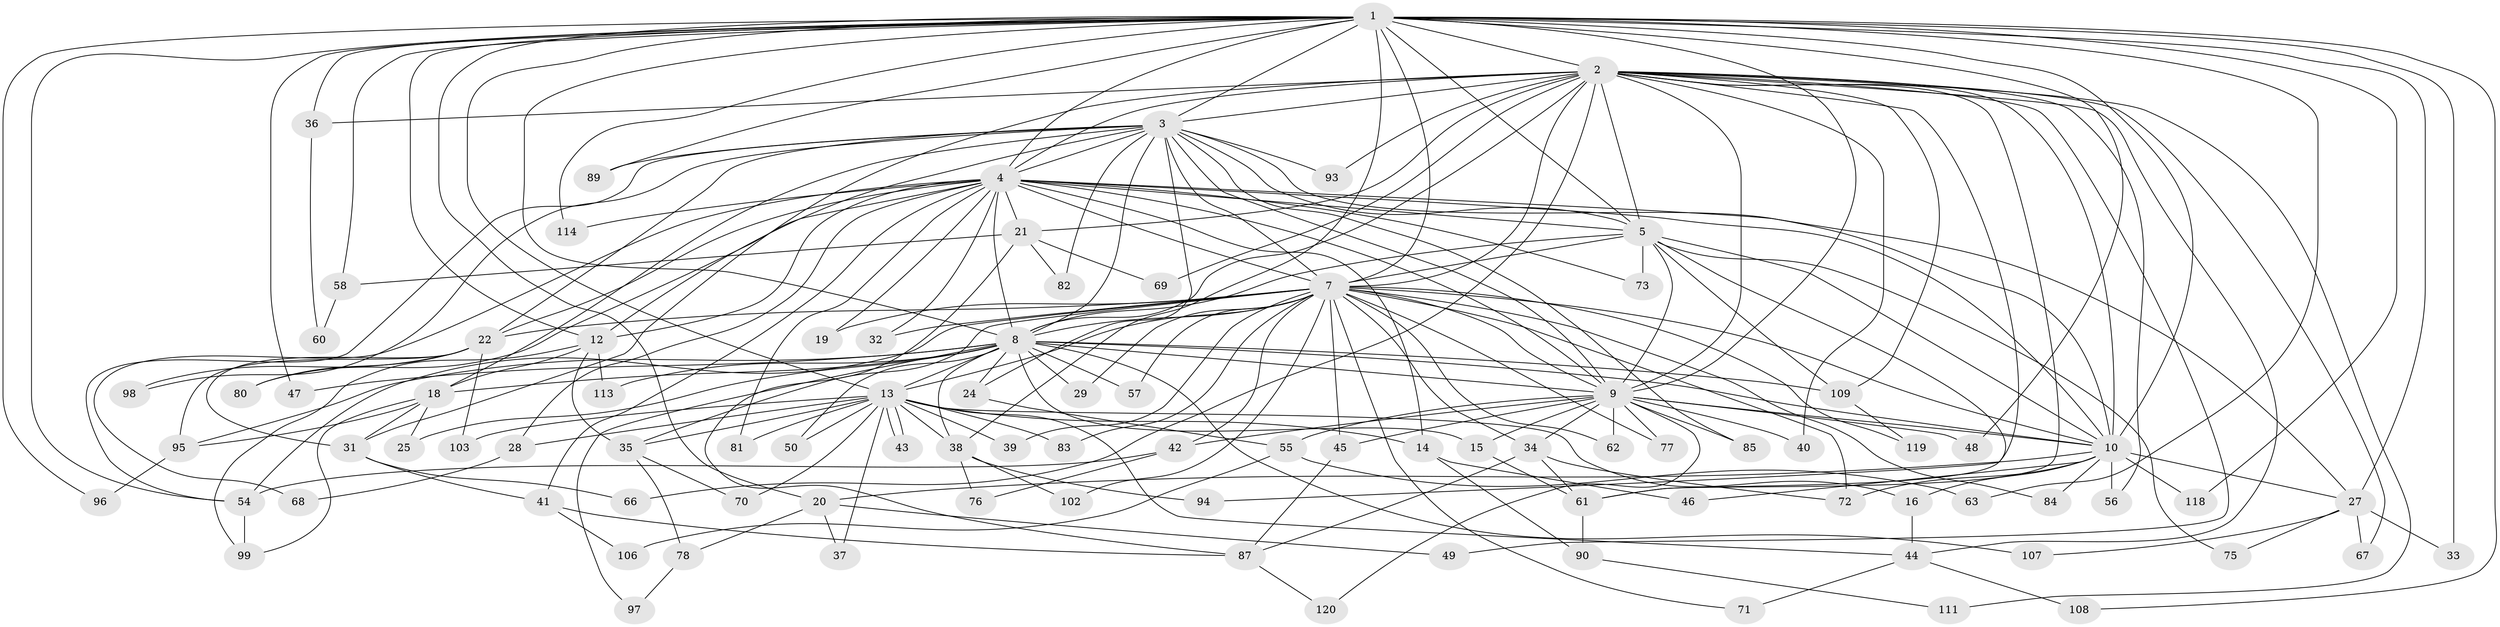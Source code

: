 // original degree distribution, {18: 0.008333333333333333, 24: 0.016666666666666666, 20: 0.008333333333333333, 14: 0.008333333333333333, 17: 0.016666666666666666, 27: 0.008333333333333333, 26: 0.008333333333333333, 21: 0.008333333333333333, 6: 0.025, 7: 0.025, 16: 0.008333333333333333, 4: 0.09166666666666666, 3: 0.15, 2: 0.5583333333333333, 5: 0.058333333333333334}
// Generated by graph-tools (version 1.1) at 2025/11/02/27/25 16:11:08]
// undirected, 93 vertices, 223 edges
graph export_dot {
graph [start="1"]
  node [color=gray90,style=filled];
  1 [super="+6"];
  2 [super="+23"];
  3 [super="+115"];
  4 [super="+17"];
  5 [super="+110"];
  7 [super="+11"];
  8 [super="+79"];
  9 [super="+26"];
  10 [super="+53"];
  12 [super="+86"];
  13 [super="+30"];
  14;
  15;
  16;
  18 [super="+59"];
  19;
  20;
  21 [super="+116"];
  22 [super="+74"];
  24;
  25;
  27 [super="+105"];
  28;
  29;
  31 [super="+100"];
  32;
  33;
  34 [super="+64"];
  35 [super="+117"];
  36;
  37;
  38 [super="+52"];
  39;
  40;
  41;
  42 [super="+91"];
  43;
  44 [super="+51"];
  45;
  46;
  47;
  48;
  49;
  50;
  54;
  55;
  56;
  57;
  58;
  60;
  61 [super="+65"];
  62;
  63;
  66;
  67;
  68;
  69;
  70;
  71;
  72 [super="+92"];
  73;
  75;
  76;
  77;
  78;
  80;
  81;
  82;
  83;
  84;
  85;
  87 [super="+88"];
  89;
  90;
  93;
  94;
  95 [super="+101"];
  96;
  97;
  98;
  99 [super="+104"];
  102;
  103;
  106;
  107;
  108;
  109 [super="+112"];
  111;
  113;
  114;
  118;
  119;
  120;
  1 -- 2 [weight=2];
  1 -- 3 [weight=2];
  1 -- 4 [weight=2];
  1 -- 5 [weight=2];
  1 -- 7 [weight=2];
  1 -- 8 [weight=2];
  1 -- 9 [weight=2];
  1 -- 10 [weight=2];
  1 -- 12;
  1 -- 20;
  1 -- 27;
  1 -- 33;
  1 -- 89;
  1 -- 108;
  1 -- 114;
  1 -- 118;
  1 -- 96;
  1 -- 36;
  1 -- 38;
  1 -- 47;
  1 -- 48;
  1 -- 54;
  1 -- 58;
  1 -- 63;
  1 -- 13;
  2 -- 3;
  2 -- 4;
  2 -- 5;
  2 -- 7;
  2 -- 8 [weight=2];
  2 -- 9 [weight=2];
  2 -- 10;
  2 -- 21;
  2 -- 31;
  2 -- 36;
  2 -- 40;
  2 -- 49;
  2 -- 56;
  2 -- 61;
  2 -- 66;
  2 -- 69;
  2 -- 93;
  2 -- 94;
  2 -- 109;
  2 -- 111;
  2 -- 44;
  2 -- 67;
  3 -- 4;
  3 -- 5 [weight=2];
  3 -- 7;
  3 -- 8;
  3 -- 9;
  3 -- 10;
  3 -- 12;
  3 -- 18;
  3 -- 22;
  3 -- 24;
  3 -- 82;
  3 -- 85;
  3 -- 89;
  3 -- 93;
  3 -- 98;
  3 -- 54;
  4 -- 5;
  4 -- 7 [weight=2];
  4 -- 8;
  4 -- 9 [weight=2];
  4 -- 10;
  4 -- 14;
  4 -- 19;
  4 -- 21;
  4 -- 32;
  4 -- 41;
  4 -- 68;
  4 -- 73;
  4 -- 80;
  4 -- 81;
  4 -- 114;
  4 -- 28;
  4 -- 12;
  4 -- 27;
  4 -- 22;
  5 -- 7;
  5 -- 8;
  5 -- 9;
  5 -- 10;
  5 -- 73;
  5 -- 75;
  5 -- 109;
  5 -- 61;
  7 -- 8 [weight=2];
  7 -- 9;
  7 -- 10;
  7 -- 19;
  7 -- 29;
  7 -- 32;
  7 -- 34;
  7 -- 39;
  7 -- 42;
  7 -- 45;
  7 -- 54;
  7 -- 57;
  7 -- 62;
  7 -- 71;
  7 -- 77;
  7 -- 83;
  7 -- 84;
  7 -- 102;
  7 -- 119;
  7 -- 35;
  7 -- 22;
  7 -- 13;
  7 -- 72;
  8 -- 9;
  8 -- 10 [weight=2];
  8 -- 13;
  8 -- 15;
  8 -- 18;
  8 -- 24;
  8 -- 25;
  8 -- 29;
  8 -- 47;
  8 -- 50;
  8 -- 57;
  8 -- 97;
  8 -- 107;
  8 -- 109;
  8 -- 113;
  8 -- 38;
  8 -- 95;
  9 -- 10;
  9 -- 15;
  9 -- 34;
  9 -- 40;
  9 -- 42;
  9 -- 45;
  9 -- 55;
  9 -- 62;
  9 -- 77;
  9 -- 85;
  9 -- 120;
  9 -- 48;
  10 -- 16;
  10 -- 20;
  10 -- 27;
  10 -- 46;
  10 -- 56;
  10 -- 84;
  10 -- 118;
  10 -- 72;
  12 -- 35;
  12 -- 113;
  12 -- 18;
  12 -- 99;
  13 -- 14;
  13 -- 16;
  13 -- 28;
  13 -- 38;
  13 -- 39;
  13 -- 43;
  13 -- 43;
  13 -- 44;
  13 -- 50;
  13 -- 70;
  13 -- 81;
  13 -- 83;
  13 -- 103;
  13 -- 37;
  13 -- 35;
  14 -- 46;
  14 -- 90;
  15 -- 61;
  16 -- 44;
  18 -- 25;
  18 -- 95;
  18 -- 99;
  18 -- 31;
  20 -- 37;
  20 -- 49;
  20 -- 78;
  21 -- 58;
  21 -- 69;
  21 -- 82;
  21 -- 87;
  22 -- 31;
  22 -- 80;
  22 -- 95;
  22 -- 98;
  22 -- 103;
  24 -- 55;
  27 -- 33;
  27 -- 67;
  27 -- 75;
  27 -- 107;
  28 -- 68;
  31 -- 41;
  31 -- 66;
  34 -- 87;
  34 -- 72;
  34 -- 61;
  35 -- 70;
  35 -- 78;
  36 -- 60;
  38 -- 76;
  38 -- 94;
  38 -- 102;
  41 -- 106;
  41 -- 87;
  42 -- 76;
  42 -- 54;
  44 -- 108;
  44 -- 71;
  45 -- 87;
  54 -- 99;
  55 -- 63;
  55 -- 106;
  58 -- 60;
  61 -- 90;
  78 -- 97;
  87 -- 120;
  90 -- 111;
  95 -- 96;
  109 -- 119;
}
